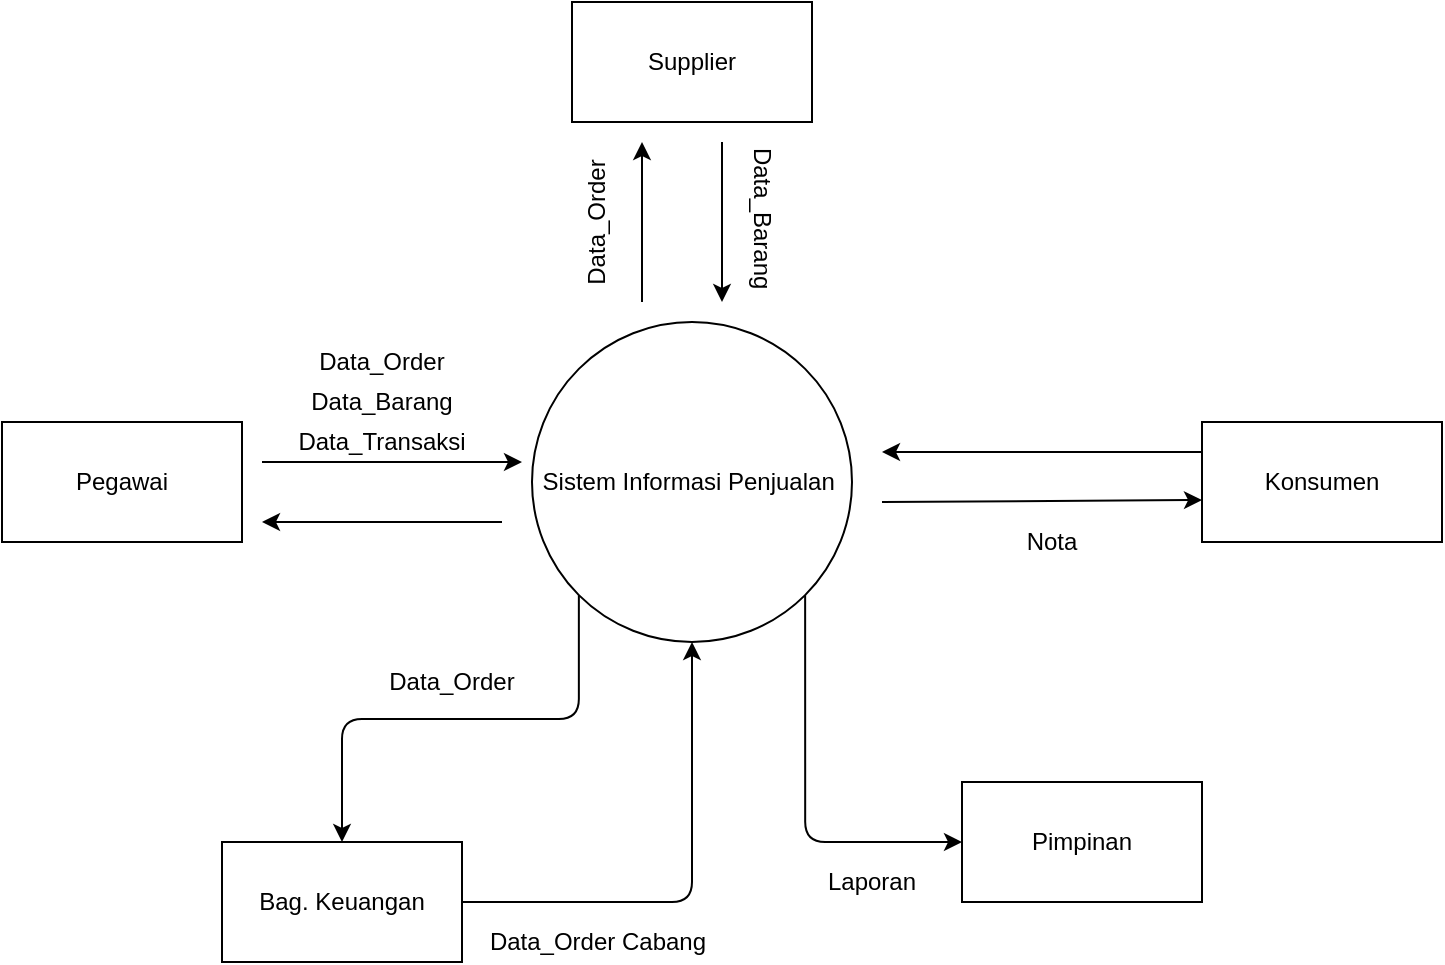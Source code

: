 <mxfile version="13.0.2" type="github">
  <diagram id="1rgOeiETEAhu0-VzPS00" name="Page-1">
    <mxGraphModel dx="868" dy="492" grid="1" gridSize="10" guides="1" tooltips="1" connect="1" arrows="1" fold="1" page="1" pageScale="1" pageWidth="850" pageHeight="1100" math="0" shadow="0">
      <root>
        <mxCell id="0" />
        <mxCell id="1" parent="0" />
        <mxCell id="BIn400K-RRMsUNYQPyj5-1" value="Sistem Informasi Penjualan&amp;nbsp;" style="ellipse;whiteSpace=wrap;html=1;aspect=fixed;" vertex="1" parent="1">
          <mxGeometry x="345" y="170" width="160" height="160" as="geometry" />
        </mxCell>
        <mxCell id="BIn400K-RRMsUNYQPyj5-2" value="Pegawai" style="rounded=0;whiteSpace=wrap;html=1;" vertex="1" parent="1">
          <mxGeometry x="80" y="220" width="120" height="60" as="geometry" />
        </mxCell>
        <mxCell id="BIn400K-RRMsUNYQPyj5-3" value="Konsumen" style="rounded=0;whiteSpace=wrap;html=1;" vertex="1" parent="1">
          <mxGeometry x="680" y="220" width="120" height="60" as="geometry" />
        </mxCell>
        <mxCell id="BIn400K-RRMsUNYQPyj5-4" value="Bag. Keuangan" style="rounded=0;whiteSpace=wrap;html=1;" vertex="1" parent="1">
          <mxGeometry x="190" y="430" width="120" height="60" as="geometry" />
        </mxCell>
        <mxCell id="BIn400K-RRMsUNYQPyj5-5" value="Supplier" style="rounded=0;whiteSpace=wrap;html=1;" vertex="1" parent="1">
          <mxGeometry x="365" y="10" width="120" height="60" as="geometry" />
        </mxCell>
        <mxCell id="BIn400K-RRMsUNYQPyj5-6" value="Pimpinan" style="rounded=0;whiteSpace=wrap;html=1;" vertex="1" parent="1">
          <mxGeometry x="560" y="400" width="120" height="60" as="geometry" />
        </mxCell>
        <mxCell id="BIn400K-RRMsUNYQPyj5-9" value="" style="endArrow=classic;html=1;" edge="1" parent="1">
          <mxGeometry width="50" height="50" relative="1" as="geometry">
            <mxPoint x="400" y="160" as="sourcePoint" />
            <mxPoint x="400" y="80" as="targetPoint" />
          </mxGeometry>
        </mxCell>
        <mxCell id="BIn400K-RRMsUNYQPyj5-10" value="" style="endArrow=classic;html=1;" edge="1" parent="1">
          <mxGeometry width="50" height="50" relative="1" as="geometry">
            <mxPoint x="440" y="80" as="sourcePoint" />
            <mxPoint x="440" y="160" as="targetPoint" />
          </mxGeometry>
        </mxCell>
        <mxCell id="BIn400K-RRMsUNYQPyj5-11" value="" style="endArrow=classic;html=1;" edge="1" parent="1">
          <mxGeometry width="50" height="50" relative="1" as="geometry">
            <mxPoint x="210" y="240" as="sourcePoint" />
            <mxPoint x="340" y="240" as="targetPoint" />
          </mxGeometry>
        </mxCell>
        <mxCell id="BIn400K-RRMsUNYQPyj5-12" value="" style="endArrow=classic;html=1;" edge="1" parent="1">
          <mxGeometry width="50" height="50" relative="1" as="geometry">
            <mxPoint x="330" y="270" as="sourcePoint" />
            <mxPoint x="210" y="270" as="targetPoint" />
          </mxGeometry>
        </mxCell>
        <mxCell id="BIn400K-RRMsUNYQPyj5-13" value="" style="edgeStyle=elbowEdgeStyle;elbow=vertical;endArrow=classic;html=1;exitX=0;exitY=1;exitDx=0;exitDy=0;entryX=0.5;entryY=0;entryDx=0;entryDy=0;" edge="1" parent="1" source="BIn400K-RRMsUNYQPyj5-1" target="BIn400K-RRMsUNYQPyj5-4">
          <mxGeometry width="50" height="50" relative="1" as="geometry">
            <mxPoint x="300" y="410" as="sourcePoint" />
            <mxPoint x="350" y="360" as="targetPoint" />
          </mxGeometry>
        </mxCell>
        <mxCell id="BIn400K-RRMsUNYQPyj5-14" value="" style="edgeStyle=segmentEdgeStyle;endArrow=classic;html=1;exitX=1;exitY=0.5;exitDx=0;exitDy=0;entryX=0.5;entryY=1;entryDx=0;entryDy=0;" edge="1" parent="1" source="BIn400K-RRMsUNYQPyj5-4" target="BIn400K-RRMsUNYQPyj5-1">
          <mxGeometry width="50" height="50" relative="1" as="geometry">
            <mxPoint x="370" y="490" as="sourcePoint" />
            <mxPoint x="420" y="440" as="targetPoint" />
          </mxGeometry>
        </mxCell>
        <mxCell id="BIn400K-RRMsUNYQPyj5-15" value="" style="edgeStyle=segmentEdgeStyle;endArrow=classic;html=1;exitX=1;exitY=1;exitDx=0;exitDy=0;entryX=0;entryY=0.5;entryDx=0;entryDy=0;" edge="1" parent="1" source="BIn400K-RRMsUNYQPyj5-1" target="BIn400K-RRMsUNYQPyj5-6">
          <mxGeometry width="50" height="50" relative="1" as="geometry">
            <mxPoint x="420" y="450" as="sourcePoint" />
            <mxPoint x="470" y="400" as="targetPoint" />
            <Array as="points">
              <mxPoint x="482" y="430" />
            </Array>
          </mxGeometry>
        </mxCell>
        <mxCell id="BIn400K-RRMsUNYQPyj5-16" value="" style="endArrow=classic;html=1;exitX=0;exitY=0.25;exitDx=0;exitDy=0;" edge="1" parent="1" source="BIn400K-RRMsUNYQPyj5-3">
          <mxGeometry width="50" height="50" relative="1" as="geometry">
            <mxPoint x="570" y="250" as="sourcePoint" />
            <mxPoint x="520" y="235" as="targetPoint" />
          </mxGeometry>
        </mxCell>
        <mxCell id="BIn400K-RRMsUNYQPyj5-17" value="" style="endArrow=classic;html=1;entryX=0;entryY=0.65;entryDx=0;entryDy=0;entryPerimeter=0;" edge="1" parent="1" target="BIn400K-RRMsUNYQPyj5-3">
          <mxGeometry width="50" height="50" relative="1" as="geometry">
            <mxPoint x="520" y="260" as="sourcePoint" />
            <mxPoint x="610" y="260" as="targetPoint" />
          </mxGeometry>
        </mxCell>
        <mxCell id="BIn400K-RRMsUNYQPyj5-18" value="Data_Order" style="text;html=1;strokeColor=none;fillColor=none;align=center;verticalAlign=middle;whiteSpace=wrap;rounded=0;rotation=-90;" vertex="1" parent="1">
          <mxGeometry x="345" y="110" width="65" height="20" as="geometry" />
        </mxCell>
        <mxCell id="BIn400K-RRMsUNYQPyj5-19" value="Data_Barang&amp;nbsp;" style="text;html=1;strokeColor=none;fillColor=none;align=center;verticalAlign=middle;whiteSpace=wrap;rounded=0;rotation=90;" vertex="1" parent="1">
          <mxGeometry x="440" y="110" width="40" height="20" as="geometry" />
        </mxCell>
        <mxCell id="BIn400K-RRMsUNYQPyj5-22" value="Data_Order" style="text;html=1;strokeColor=none;fillColor=none;align=center;verticalAlign=middle;whiteSpace=wrap;rounded=0;" vertex="1" parent="1">
          <mxGeometry x="235" y="180" width="70" height="20" as="geometry" />
        </mxCell>
        <mxCell id="BIn400K-RRMsUNYQPyj5-23" value="Data_Barang" style="text;html=1;strokeColor=none;fillColor=none;align=center;verticalAlign=middle;whiteSpace=wrap;rounded=0;" vertex="1" parent="1">
          <mxGeometry x="230" y="200" width="80" height="20" as="geometry" />
        </mxCell>
        <mxCell id="BIn400K-RRMsUNYQPyj5-24" value="Data_Transaksi" style="text;html=1;strokeColor=none;fillColor=none;align=center;verticalAlign=middle;whiteSpace=wrap;rounded=0;" vertex="1" parent="1">
          <mxGeometry x="225" y="220" width="90" height="20" as="geometry" />
        </mxCell>
        <mxCell id="BIn400K-RRMsUNYQPyj5-25" value="Data_Order" style="text;html=1;strokeColor=none;fillColor=none;align=center;verticalAlign=middle;whiteSpace=wrap;rounded=0;" vertex="1" parent="1">
          <mxGeometry x="270" y="340" width="70" height="20" as="geometry" />
        </mxCell>
        <mxCell id="BIn400K-RRMsUNYQPyj5-26" value="Data_Order Cabang" style="text;html=1;strokeColor=none;fillColor=none;align=center;verticalAlign=middle;whiteSpace=wrap;rounded=0;" vertex="1" parent="1">
          <mxGeometry x="302.5" y="470" width="150" height="20" as="geometry" />
        </mxCell>
        <mxCell id="BIn400K-RRMsUNYQPyj5-28" value="Laporan" style="text;html=1;strokeColor=none;fillColor=none;align=center;verticalAlign=middle;whiteSpace=wrap;rounded=0;" vertex="1" parent="1">
          <mxGeometry x="480" y="440" width="70" height="20" as="geometry" />
        </mxCell>
        <mxCell id="BIn400K-RRMsUNYQPyj5-29" value="Nota" style="text;html=1;strokeColor=none;fillColor=none;align=center;verticalAlign=middle;whiteSpace=wrap;rounded=0;" vertex="1" parent="1">
          <mxGeometry x="570" y="270" width="70" height="20" as="geometry" />
        </mxCell>
      </root>
    </mxGraphModel>
  </diagram>
</mxfile>
